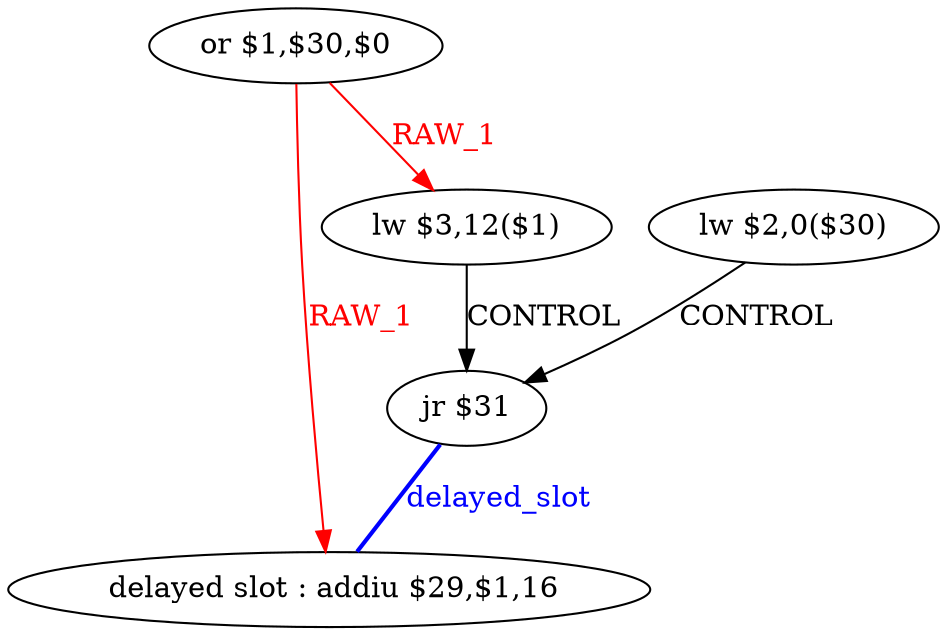 digraph G1 {
node [shape = ellipse];
i4 [label = " delayed slot : addiu $29,$1,16"] ;
i3 ->  i4 [style = bold, dir= none, fontcolor = blue, color = blue, label= "delayed_slot"];
i3 [label = "jr $31"] ;
i0 [label = "or $1,$30,$0"] ;
i0 ->  i2 [color = red, fontcolor = red, label= "RAW_1"];
i0 ->  i4 [color = red, fontcolor = red, label= "RAW_1"];
i2 [label = "lw $3,12($1)"] ;
i2 ->  i3 [label= "CONTROL"];
i1 [label = "lw $2,0($30)"] ;
i1 ->  i3 [label= "CONTROL"];
}

